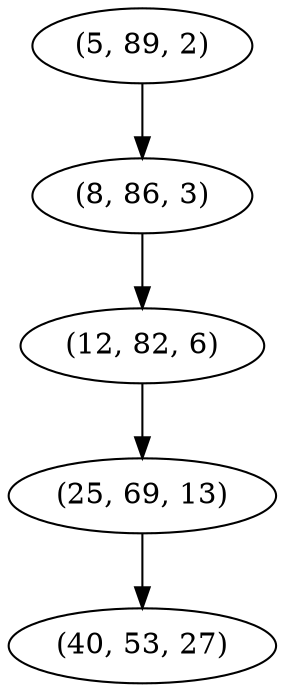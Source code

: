 digraph tree {
    "(5, 89, 2)";
    "(8, 86, 3)";
    "(12, 82, 6)";
    "(25, 69, 13)";
    "(40, 53, 27)";
    "(5, 89, 2)" -> "(8, 86, 3)";
    "(8, 86, 3)" -> "(12, 82, 6)";
    "(12, 82, 6)" -> "(25, 69, 13)";
    "(25, 69, 13)" -> "(40, 53, 27)";
}
